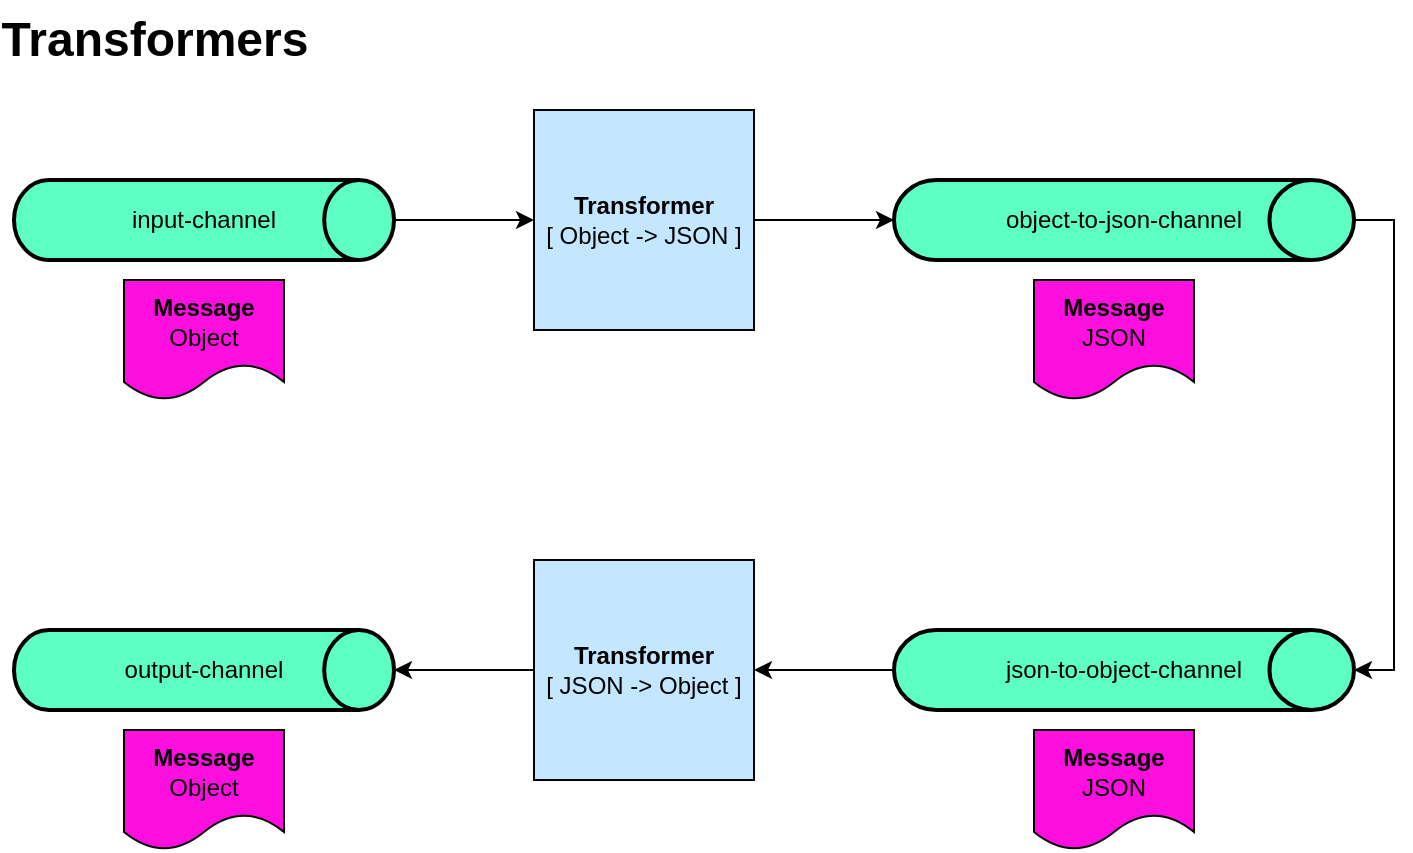 <mxfile version="17.2.4" type="device"><diagram id="-UWirGVA0BzsPEJHrist" name="Page-1"><mxGraphModel dx="1346" dy="791" grid="1" gridSize="10" guides="1" tooltips="1" connect="1" arrows="1" fold="1" page="1" pageScale="1" pageWidth="827" pageHeight="1169" math="0" shadow="0"><root><mxCell id="0"/><mxCell id="1" parent="0"/><mxCell id="v08Low8fpYCXUUkXZ4qi-1" value="Transformers" style="text;strokeColor=none;fillColor=none;html=1;fontSize=24;fontStyle=1;verticalAlign=middle;align=center;" vertex="1" parent="1"><mxGeometry x="100" y="10" width="100" height="40" as="geometry"/></mxCell><mxCell id="v08Low8fpYCXUUkXZ4qi-9" style="edgeStyle=orthogonalEdgeStyle;rounded=0;orthogonalLoop=1;jettySize=auto;html=1;exitX=1;exitY=0.5;exitDx=0;exitDy=0;exitPerimeter=0;entryX=0;entryY=0.5;entryDx=0;entryDy=0;" edge="1" parent="1" source="v08Low8fpYCXUUkXZ4qi-4" target="v08Low8fpYCXUUkXZ4qi-8"><mxGeometry relative="1" as="geometry"/></mxCell><mxCell id="v08Low8fpYCXUUkXZ4qi-4" value="input-channel" style="strokeWidth=2;html=1;shape=mxgraph.flowchart.direct_data;whiteSpace=wrap;fillColor=#5EFFC4;" vertex="1" parent="1"><mxGeometry x="80" y="100" width="190" height="40" as="geometry"/></mxCell><mxCell id="v08Low8fpYCXUUkXZ4qi-21" style="edgeStyle=orthogonalEdgeStyle;rounded=0;orthogonalLoop=1;jettySize=auto;html=1;entryX=1;entryY=0.5;entryDx=0;entryDy=0;entryPerimeter=0;" edge="1" parent="1" source="v08Low8fpYCXUUkXZ4qi-7" target="v08Low8fpYCXUUkXZ4qi-16"><mxGeometry relative="1" as="geometry"><Array as="points"><mxPoint x="770" y="120"/><mxPoint x="770" y="345"/></Array></mxGeometry></mxCell><mxCell id="v08Low8fpYCXUUkXZ4qi-7" value="object-to-json-channel" style="strokeWidth=2;html=1;shape=mxgraph.flowchart.direct_data;whiteSpace=wrap;fillColor=#5EFFC4;" vertex="1" parent="1"><mxGeometry x="520" y="100" width="230" height="40" as="geometry"/></mxCell><mxCell id="v08Low8fpYCXUUkXZ4qi-10" style="edgeStyle=orthogonalEdgeStyle;rounded=0;orthogonalLoop=1;jettySize=auto;html=1;entryX=0;entryY=0.5;entryDx=0;entryDy=0;entryPerimeter=0;" edge="1" parent="1" source="v08Low8fpYCXUUkXZ4qi-8" target="v08Low8fpYCXUUkXZ4qi-7"><mxGeometry relative="1" as="geometry"/></mxCell><mxCell id="v08Low8fpYCXUUkXZ4qi-8" value="&lt;b&gt;Transformer&lt;/b&gt;&lt;br&gt;[ Object -&amp;gt; JSON ]" style="whiteSpace=wrap;html=1;aspect=fixed;fillColor=#C2E7FF;" vertex="1" parent="1"><mxGeometry x="340" y="65" width="110" height="110" as="geometry"/></mxCell><mxCell id="v08Low8fpYCXUUkXZ4qi-11" value="&lt;b&gt;Message&lt;/b&gt;&lt;br&gt;JSON" style="shape=document;whiteSpace=wrap;html=1;boundedLbl=1;fillColor=#FF0FDF;" vertex="1" parent="1"><mxGeometry x="590" y="150" width="80" height="60" as="geometry"/></mxCell><mxCell id="v08Low8fpYCXUUkXZ4qi-12" value="&lt;b&gt;Message&lt;/b&gt;&lt;br&gt;Object" style="shape=document;whiteSpace=wrap;html=1;boundedLbl=1;fillColor=#FF0FDF;" vertex="1" parent="1"><mxGeometry x="135" y="150" width="80" height="60" as="geometry"/></mxCell><mxCell id="v08Low8fpYCXUUkXZ4qi-14" value="output-channel" style="strokeWidth=2;html=1;shape=mxgraph.flowchart.direct_data;whiteSpace=wrap;fillColor=#5EFFC4;" vertex="1" parent="1"><mxGeometry x="80" y="325" width="190" height="40" as="geometry"/></mxCell><mxCell id="v08Low8fpYCXUUkXZ4qi-22" style="edgeStyle=orthogonalEdgeStyle;rounded=0;orthogonalLoop=1;jettySize=auto;html=1;exitX=0;exitY=0.5;exitDx=0;exitDy=0;exitPerimeter=0;entryX=1;entryY=0.5;entryDx=0;entryDy=0;" edge="1" parent="1" source="v08Low8fpYCXUUkXZ4qi-16" target="v08Low8fpYCXUUkXZ4qi-18"><mxGeometry relative="1" as="geometry"/></mxCell><mxCell id="v08Low8fpYCXUUkXZ4qi-16" value="json-to-object-channel" style="strokeWidth=2;html=1;shape=mxgraph.flowchart.direct_data;whiteSpace=wrap;fillColor=#5EFFC4;" vertex="1" parent="1"><mxGeometry x="520" y="325" width="230" height="40" as="geometry"/></mxCell><mxCell id="v08Low8fpYCXUUkXZ4qi-23" style="edgeStyle=orthogonalEdgeStyle;rounded=0;orthogonalLoop=1;jettySize=auto;html=1;exitX=0;exitY=0.5;exitDx=0;exitDy=0;" edge="1" parent="1" source="v08Low8fpYCXUUkXZ4qi-18" target="v08Low8fpYCXUUkXZ4qi-14"><mxGeometry relative="1" as="geometry"/></mxCell><mxCell id="v08Low8fpYCXUUkXZ4qi-18" value="&lt;b&gt;Transformer&lt;/b&gt;&lt;br&gt;[ JSON -&amp;gt; Object ]" style="whiteSpace=wrap;html=1;aspect=fixed;fillColor=#C2E7FF;" vertex="1" parent="1"><mxGeometry x="340" y="290" width="110" height="110" as="geometry"/></mxCell><mxCell id="v08Low8fpYCXUUkXZ4qi-19" value="&lt;b&gt;Message&lt;/b&gt;&lt;br&gt;JSON" style="shape=document;whiteSpace=wrap;html=1;boundedLbl=1;fillColor=#FF0FDF;" vertex="1" parent="1"><mxGeometry x="590" y="375" width="80" height="60" as="geometry"/></mxCell><mxCell id="v08Low8fpYCXUUkXZ4qi-20" value="&lt;b&gt;Message&lt;/b&gt;&lt;br&gt;Object" style="shape=document;whiteSpace=wrap;html=1;boundedLbl=1;fillColor=#FF0FDF;" vertex="1" parent="1"><mxGeometry x="135" y="375" width="80" height="60" as="geometry"/></mxCell></root></mxGraphModel></diagram></mxfile>